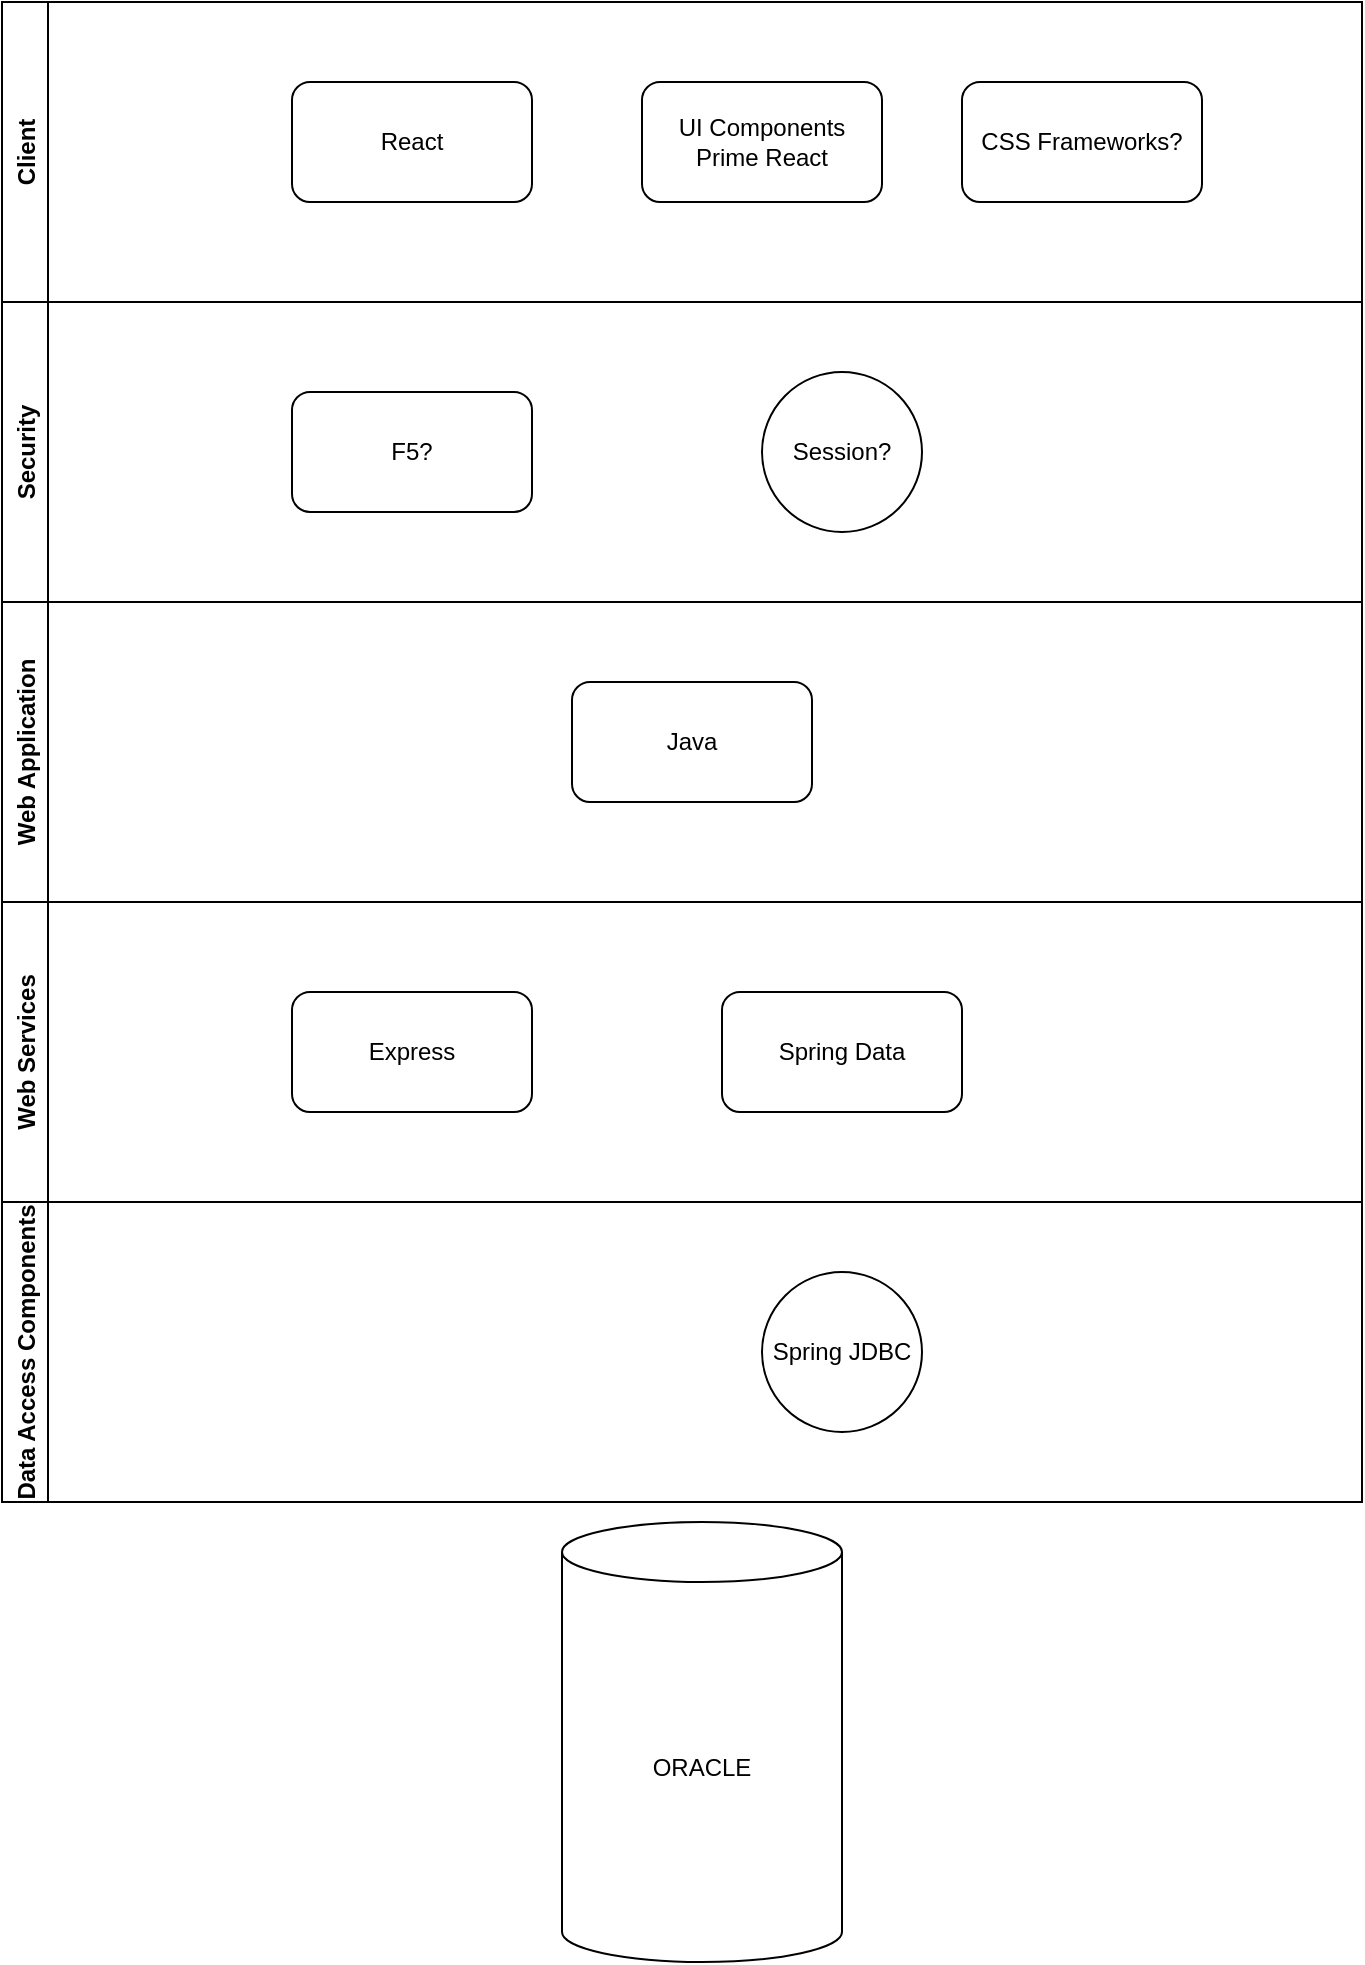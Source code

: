 <mxfile version="20.2.3" type="github" pages="4">
  <diagram id="u7b6ywFuzjr3DslcagBz" name="Current">
    <mxGraphModel dx="1509" dy="2062" grid="1" gridSize="10" guides="1" tooltips="1" connect="1" arrows="1" fold="1" page="1" pageScale="1" pageWidth="850" pageHeight="1100" math="0" shadow="0">
      <root>
        <mxCell id="0" />
        <mxCell id="1" parent="0" />
        <mxCell id="lkFFUMPkr5az7yJh0F87-1" value="ORACLE" style="shape=cylinder3;whiteSpace=wrap;html=1;boundedLbl=1;backgroundOutline=1;size=15;" parent="1" vertex="1">
          <mxGeometry x="360" y="680" width="140" height="220" as="geometry" />
        </mxCell>
        <mxCell id="lkFFUMPkr5az7yJh0F87-2" value="Data Access Components" style="swimlane;horizontal=0;" parent="1" vertex="1">
          <mxGeometry x="80" y="520" width="680" height="150" as="geometry" />
        </mxCell>
        <mxCell id="BzqzEyKAfp6FgEG3ZBiI-2" value="Spring JDBC" style="ellipse;whiteSpace=wrap;html=1;aspect=fixed;" vertex="1" parent="lkFFUMPkr5az7yJh0F87-2">
          <mxGeometry x="380" y="35" width="80" height="80" as="geometry" />
        </mxCell>
        <mxCell id="lkFFUMPkr5az7yJh0F87-4" value="Web Application" style="swimlane;horizontal=0;" parent="1" vertex="1">
          <mxGeometry x="80" y="220" width="680" height="150" as="geometry" />
        </mxCell>
        <mxCell id="BzqzEyKAfp6FgEG3ZBiI-3" value="Java" style="rounded=1;whiteSpace=wrap;html=1;" vertex="1" parent="lkFFUMPkr5az7yJh0F87-4">
          <mxGeometry x="285" y="40" width="120" height="60" as="geometry" />
        </mxCell>
        <mxCell id="lkFFUMPkr5az7yJh0F87-5" value="Client" style="swimlane;horizontal=0;startSize=23;" parent="1" vertex="1">
          <mxGeometry x="80" y="-80" width="680" height="150" as="geometry" />
        </mxCell>
        <mxCell id="BzqzEyKAfp6FgEG3ZBiI-4" value="React" style="rounded=1;whiteSpace=wrap;html=1;" vertex="1" parent="lkFFUMPkr5az7yJh0F87-5">
          <mxGeometry x="145" y="40" width="120" height="60" as="geometry" />
        </mxCell>
        <mxCell id="LKe9A2AT-Z6yylWAt6LW-4" value="CSS Frameworks?" style="rounded=1;whiteSpace=wrap;html=1;" vertex="1" parent="lkFFUMPkr5az7yJh0F87-5">
          <mxGeometry x="480" y="40" width="120" height="60" as="geometry" />
        </mxCell>
        <mxCell id="LKe9A2AT-Z6yylWAt6LW-5" value="UI Components&lt;br&gt;Prime React" style="rounded=1;whiteSpace=wrap;html=1;" vertex="1" parent="lkFFUMPkr5az7yJh0F87-5">
          <mxGeometry x="320" y="40" width="120" height="60" as="geometry" />
        </mxCell>
        <mxCell id="BzqzEyKAfp6FgEG3ZBiI-5" value="Security" style="swimlane;horizontal=0;" vertex="1" parent="1">
          <mxGeometry x="80" y="70" width="680" height="150" as="geometry" />
        </mxCell>
        <mxCell id="BzqzEyKAfp6FgEG3ZBiI-6" value="F5?" style="rounded=1;whiteSpace=wrap;html=1;" vertex="1" parent="BzqzEyKAfp6FgEG3ZBiI-5">
          <mxGeometry x="145" y="45" width="120" height="60" as="geometry" />
        </mxCell>
        <mxCell id="LKe9A2AT-Z6yylWAt6LW-6" value="Session?" style="ellipse;whiteSpace=wrap;html=1;aspect=fixed;" vertex="1" parent="BzqzEyKAfp6FgEG3ZBiI-5">
          <mxGeometry x="380" y="35" width="80" height="80" as="geometry" />
        </mxCell>
        <mxCell id="LKe9A2AT-Z6yylWAt6LW-2" value="Web Services" style="swimlane;horizontal=0;" vertex="1" parent="1">
          <mxGeometry x="80" y="370" width="680" height="150" as="geometry" />
        </mxCell>
        <mxCell id="LKe9A2AT-Z6yylWAt6LW-3" value="Express" style="rounded=1;whiteSpace=wrap;html=1;" vertex="1" parent="LKe9A2AT-Z6yylWAt6LW-2">
          <mxGeometry x="145" y="45" width="120" height="60" as="geometry" />
        </mxCell>
        <mxCell id="BzqzEyKAfp6FgEG3ZBiI-1" value="Spring Data" style="rounded=1;whiteSpace=wrap;html=1;" vertex="1" parent="LKe9A2AT-Z6yylWAt6LW-2">
          <mxGeometry x="360" y="45" width="120" height="60" as="geometry" />
        </mxCell>
      </root>
    </mxGraphModel>
  </diagram>
  <diagram name="Options" id="3FGOXMlfZSnNxssVKY_8">
    <mxGraphModel dx="1509" dy="2062" grid="1" gridSize="10" guides="1" tooltips="1" connect="1" arrows="1" fold="1" page="1" pageScale="1" pageWidth="850" pageHeight="1100" math="0" shadow="0">
      <root>
        <mxCell id="NphpDY3BlggT3oKHyIvs-0" />
        <mxCell id="NphpDY3BlggT3oKHyIvs-1" parent="NphpDY3BlggT3oKHyIvs-0" />
        <mxCell id="NphpDY3BlggT3oKHyIvs-2" value="ORACLE" style="shape=cylinder3;whiteSpace=wrap;html=1;boundedLbl=1;backgroundOutline=1;size=15;" vertex="1" parent="NphpDY3BlggT3oKHyIvs-1">
          <mxGeometry x="360" y="680" width="140" height="220" as="geometry" />
        </mxCell>
        <mxCell id="NphpDY3BlggT3oKHyIvs-3" value="Data Access Components" style="swimlane;horizontal=0;" vertex="1" parent="NphpDY3BlggT3oKHyIvs-1">
          <mxGeometry x="80" y="520" width="680" height="150" as="geometry" />
        </mxCell>
        <mxCell id="NphpDY3BlggT3oKHyIvs-4" value="Spring JDBC" style="ellipse;whiteSpace=wrap;html=1;aspect=fixed;" vertex="1" parent="NphpDY3BlggT3oKHyIvs-3">
          <mxGeometry x="380" y="35" width="80" height="80" as="geometry" />
        </mxCell>
        <mxCell id="NphpDY3BlggT3oKHyIvs-5" value="Web Application" style="swimlane;horizontal=0;" vertex="1" parent="NphpDY3BlggT3oKHyIvs-1">
          <mxGeometry x="80" y="220" width="680" height="150" as="geometry" />
        </mxCell>
        <mxCell id="NphpDY3BlggT3oKHyIvs-6" value="Java" style="rounded=1;whiteSpace=wrap;html=1;" vertex="1" parent="NphpDY3BlggT3oKHyIvs-5">
          <mxGeometry x="60" y="45" width="120" height="60" as="geometry" />
        </mxCell>
        <mxCell id="kJiHEbfFUr-DDRCfM4Dw-2" value="Node.js" style="rounded=1;whiteSpace=wrap;html=1;" vertex="1" parent="NphpDY3BlggT3oKHyIvs-5">
          <mxGeometry x="225" y="45" width="120" height="60" as="geometry" />
        </mxCell>
        <mxCell id="h-s-AU68PEWCTkuk_iob-1" value="SailsJS" style="rounded=1;whiteSpace=wrap;html=1;" vertex="1" parent="NphpDY3BlggT3oKHyIvs-5">
          <mxGeometry x="380" y="45" width="120" height="60" as="geometry" />
        </mxCell>
        <mxCell id="NphpDY3BlggT3oKHyIvs-7" value="Client" style="swimlane;horizontal=0;startSize=23;" vertex="1" parent="NphpDY3BlggT3oKHyIvs-1">
          <mxGeometry x="80" y="-290" width="680" height="360" as="geometry" />
        </mxCell>
        <mxCell id="NphpDY3BlggT3oKHyIvs-8" value="React" style="rounded=1;whiteSpace=wrap;html=1;" vertex="1" parent="NphpDY3BlggT3oKHyIvs-7">
          <mxGeometry x="60" y="40" width="120" height="60" as="geometry" />
        </mxCell>
        <mxCell id="NphpDY3BlggT3oKHyIvs-9" value="Bootstrap" style="rounded=1;whiteSpace=wrap;html=1;" vertex="1" parent="NphpDY3BlggT3oKHyIvs-7">
          <mxGeometry x="480" y="40" width="120" height="60" as="geometry" />
        </mxCell>
        <mxCell id="NphpDY3BlggT3oKHyIvs-10" value="Prime React" style="rounded=1;whiteSpace=wrap;html=1;" vertex="1" parent="NphpDY3BlggT3oKHyIvs-7">
          <mxGeometry x="260" y="40" width="120" height="60" as="geometry" />
        </mxCell>
        <mxCell id="kJiHEbfFUr-DDRCfM4Dw-0" value="Angular" style="rounded=1;whiteSpace=wrap;html=1;" vertex="1" parent="NphpDY3BlggT3oKHyIvs-7">
          <mxGeometry x="60" y="120" width="120" height="60" as="geometry" />
        </mxCell>
        <mxCell id="kJiHEbfFUr-DDRCfM4Dw-1" value="Vue" style="rounded=1;whiteSpace=wrap;html=1;" vertex="1" parent="NphpDY3BlggT3oKHyIvs-7">
          <mxGeometry x="60" y="200" width="120" height="60" as="geometry" />
        </mxCell>
        <mxCell id="kJiHEbfFUr-DDRCfM4Dw-3" value="Semantic UI" style="rounded=1;whiteSpace=wrap;html=1;" vertex="1" parent="NphpDY3BlggT3oKHyIvs-7">
          <mxGeometry x="260" y="120" width="120" height="60" as="geometry" />
        </mxCell>
        <mxCell id="kJiHEbfFUr-DDRCfM4Dw-4" value="Foundation" style="rounded=1;whiteSpace=wrap;html=1;" vertex="1" parent="NphpDY3BlggT3oKHyIvs-7">
          <mxGeometry x="480" y="120" width="120" height="60" as="geometry" />
        </mxCell>
        <mxCell id="kJiHEbfFUr-DDRCfM4Dw-5" value="PureCSS" style="rounded=1;whiteSpace=wrap;html=1;" vertex="1" parent="NphpDY3BlggT3oKHyIvs-7">
          <mxGeometry x="480" y="200" width="120" height="60" as="geometry" />
        </mxCell>
        <mxCell id="kJiHEbfFUr-DDRCfM4Dw-6" value="Tailwind CSS" style="rounded=1;whiteSpace=wrap;html=1;" vertex="1" parent="NphpDY3BlggT3oKHyIvs-7">
          <mxGeometry x="480" y="280" width="120" height="60" as="geometry" />
        </mxCell>
        <mxCell id="NphpDY3BlggT3oKHyIvs-11" value="Security" style="swimlane;horizontal=0;" vertex="1" parent="NphpDY3BlggT3oKHyIvs-1">
          <mxGeometry x="80" y="70" width="680" height="150" as="geometry" />
        </mxCell>
        <mxCell id="NphpDY3BlggT3oKHyIvs-12" value="F5?" style="rounded=1;whiteSpace=wrap;html=1;" vertex="1" parent="NphpDY3BlggT3oKHyIvs-11">
          <mxGeometry x="145" y="45" width="120" height="60" as="geometry" />
        </mxCell>
        <mxCell id="NphpDY3BlggT3oKHyIvs-13" value="Session?" style="ellipse;whiteSpace=wrap;html=1;aspect=fixed;" vertex="1" parent="NphpDY3BlggT3oKHyIvs-11">
          <mxGeometry x="380" y="35" width="80" height="80" as="geometry" />
        </mxCell>
        <mxCell id="NphpDY3BlggT3oKHyIvs-14" value="Web Services" style="swimlane;horizontal=0;" vertex="1" parent="NphpDY3BlggT3oKHyIvs-1">
          <mxGeometry x="80" y="370" width="680" height="150" as="geometry" />
        </mxCell>
        <mxCell id="NphpDY3BlggT3oKHyIvs-15" value="Express" style="rounded=1;whiteSpace=wrap;html=1;" vertex="1" parent="NphpDY3BlggT3oKHyIvs-14">
          <mxGeometry x="220" y="45" width="120" height="60" as="geometry" />
        </mxCell>
        <mxCell id="NphpDY3BlggT3oKHyIvs-16" value="Spring Data" style="rounded=1;whiteSpace=wrap;html=1;" vertex="1" parent="NphpDY3BlggT3oKHyIvs-14">
          <mxGeometry x="360" y="45" width="120" height="60" as="geometry" />
        </mxCell>
        <mxCell id="h-s-AU68PEWCTkuk_iob-0" value="GraphQL" style="rounded=1;whiteSpace=wrap;html=1;" vertex="1" parent="NphpDY3BlggT3oKHyIvs-14">
          <mxGeometry x="520" y="45" width="120" height="60" as="geometry" />
        </mxCell>
        <mxCell id="h-s-AU68PEWCTkuk_iob-2" value="Loopback" style="rounded=1;whiteSpace=wrap;html=1;" vertex="1" parent="NphpDY3BlggT3oKHyIvs-14">
          <mxGeometry x="60" y="45" width="120" height="60" as="geometry" />
        </mxCell>
      </root>
    </mxGraphModel>
  </diagram>
  <diagram name="Proposed" id="My0EKinJ6WBKyHEH_QwH">
    <mxGraphModel dx="1509" dy="2062" grid="1" gridSize="10" guides="1" tooltips="1" connect="1" arrows="1" fold="1" page="1" pageScale="1" pageWidth="850" pageHeight="1100" math="0" shadow="0">
      <root>
        <mxCell id="To4X6JEXynDHOIAiMT02-0" />
        <mxCell id="To4X6JEXynDHOIAiMT02-1" parent="To4X6JEXynDHOIAiMT02-0" />
        <mxCell id="To4X6JEXynDHOIAiMT02-2" value="ORACLE" style="shape=cylinder3;whiteSpace=wrap;html=1;boundedLbl=1;backgroundOutline=1;size=15;" vertex="1" parent="To4X6JEXynDHOIAiMT02-1">
          <mxGeometry x="360" y="680" width="140" height="220" as="geometry" />
        </mxCell>
        <mxCell id="To4X6JEXynDHOIAiMT02-3" value="Data Access Components" style="swimlane;horizontal=0;" vertex="1" parent="To4X6JEXynDHOIAiMT02-1">
          <mxGeometry x="80" y="520" width="680" height="150" as="geometry" />
        </mxCell>
        <mxCell id="To4X6JEXynDHOIAiMT02-4" value="Spring JDBC" style="ellipse;whiteSpace=wrap;html=1;aspect=fixed;" vertex="1" parent="To4X6JEXynDHOIAiMT02-3">
          <mxGeometry x="380" y="35" width="80" height="80" as="geometry" />
        </mxCell>
        <mxCell id="To4X6JEXynDHOIAiMT02-5" value="Web Application" style="swimlane;horizontal=0;" vertex="1" parent="To4X6JEXynDHOIAiMT02-1">
          <mxGeometry x="80" y="220" width="680" height="150" as="geometry" />
        </mxCell>
        <mxCell id="To4X6JEXynDHOIAiMT02-6" value="Java" style="rounded=1;whiteSpace=wrap;html=1;" vertex="1" parent="To4X6JEXynDHOIAiMT02-5">
          <mxGeometry x="285" y="40" width="120" height="60" as="geometry" />
        </mxCell>
        <mxCell id="To4X6JEXynDHOIAiMT02-7" value="Client" style="swimlane;horizontal=0;startSize=23;" vertex="1" parent="To4X6JEXynDHOIAiMT02-1">
          <mxGeometry x="80" y="-80" width="680" height="150" as="geometry" />
        </mxCell>
        <mxCell id="To4X6JEXynDHOIAiMT02-8" value="React" style="rounded=1;whiteSpace=wrap;html=1;" vertex="1" parent="To4X6JEXynDHOIAiMT02-7">
          <mxGeometry x="145" y="40" width="120" height="60" as="geometry" />
        </mxCell>
        <mxCell id="To4X6JEXynDHOIAiMT02-9" value="CSS Frameworks?" style="rounded=1;whiteSpace=wrap;html=1;" vertex="1" parent="To4X6JEXynDHOIAiMT02-7">
          <mxGeometry x="480" y="40" width="120" height="60" as="geometry" />
        </mxCell>
        <mxCell id="To4X6JEXynDHOIAiMT02-10" value="UI Components&lt;br&gt;Prime React" style="rounded=1;whiteSpace=wrap;html=1;" vertex="1" parent="To4X6JEXynDHOIAiMT02-7">
          <mxGeometry x="320" y="40" width="120" height="60" as="geometry" />
        </mxCell>
        <mxCell id="To4X6JEXynDHOIAiMT02-11" value="Security" style="swimlane;horizontal=0;" vertex="1" parent="To4X6JEXynDHOIAiMT02-1">
          <mxGeometry x="80" y="70" width="680" height="150" as="geometry" />
        </mxCell>
        <mxCell id="To4X6JEXynDHOIAiMT02-12" value="F5?" style="rounded=1;whiteSpace=wrap;html=1;" vertex="1" parent="To4X6JEXynDHOIAiMT02-11">
          <mxGeometry x="145" y="45" width="120" height="60" as="geometry" />
        </mxCell>
        <mxCell id="To4X6JEXynDHOIAiMT02-13" value="Session?" style="ellipse;whiteSpace=wrap;html=1;aspect=fixed;" vertex="1" parent="To4X6JEXynDHOIAiMT02-11">
          <mxGeometry x="380" y="35" width="80" height="80" as="geometry" />
        </mxCell>
        <mxCell id="To4X6JEXynDHOIAiMT02-14" value="Web Services" style="swimlane;horizontal=0;" vertex="1" parent="To4X6JEXynDHOIAiMT02-1">
          <mxGeometry x="80" y="370" width="680" height="150" as="geometry" />
        </mxCell>
        <mxCell id="To4X6JEXynDHOIAiMT02-15" value="?" style="rounded=1;whiteSpace=wrap;html=1;" vertex="1" parent="To4X6JEXynDHOIAiMT02-14">
          <mxGeometry x="145" y="45" width="120" height="60" as="geometry" />
        </mxCell>
        <mxCell id="To4X6JEXynDHOIAiMT02-16" value="Spring Data" style="rounded=1;whiteSpace=wrap;html=1;" vertex="1" parent="To4X6JEXynDHOIAiMT02-14">
          <mxGeometry x="360" y="45" width="120" height="60" as="geometry" />
        </mxCell>
      </root>
    </mxGraphModel>
  </diagram>
  <diagram id="jfdiHvX0g28nQDg2KFg4" name="Industry Samples">
    <mxGraphModel dx="755" dy="481" grid="1" gridSize="10" guides="1" tooltips="1" connect="1" arrows="1" fold="1" page="1" pageScale="1" pageWidth="850" pageHeight="1100" math="0" shadow="0">
      <root>
        <mxCell id="0" />
        <mxCell id="1" parent="0" />
        <mxCell id="uxQ34kbCT0QyTVE4A2ME-1" value="" style="shape=image;verticalLabelPosition=bottom;labelBackgroundColor=default;verticalAlign=top;aspect=fixed;imageAspect=0;image=https://s.yimg.com/ge/default/691231/Yahoo_Mail_Tech_Stack.png;" vertex="1" parent="1">
          <mxGeometry x="165" y="190" width="520" height="286" as="geometry" />
        </mxCell>
        <mxCell id="uxQ34kbCT0QyTVE4A2ME-2" value="" style="shape=image;verticalLabelPosition=bottom;labelBackgroundColor=default;verticalAlign=top;aspect=fixed;imageAspect=0;image=https://i.pinimg.com/originals/9d/ab/a3/9daba35979e22c26b5b40fb2e61b00cc.png;" vertex="1" parent="1">
          <mxGeometry x="160" y="520" width="520" height="352" as="geometry" />
        </mxCell>
        <mxCell id="uxQ34kbCT0QyTVE4A2ME-3" value="" style="shape=image;verticalLabelPosition=bottom;labelBackgroundColor=default;verticalAlign=top;aspect=fixed;imageAspect=0;image=https://www.researchgate.net/profile/Sherif-Abdelmohsen/publication/336641242/figure/fig1/AS:815536913002497@1571450560192/Technology-stack-diagram-of-the-proposed-S2S-school-management-system.png;" vertex="1" parent="1">
          <mxGeometry x="170" y="950" width="520" height="322" as="geometry" />
        </mxCell>
        <mxCell id="uxQ34kbCT0QyTVE4A2ME-4" value="" style="shape=image;verticalLabelPosition=bottom;labelBackgroundColor=default;verticalAlign=top;aspect=fixed;imageAspect=0;image=https://www.researchgate.net/profile/Molham-Aref/publication/262236548/figure/fig1/AS:296930971275270@1447805268714/Enterprise-software-components-and-technology-stack-example.png;" vertex="1" parent="1">
          <mxGeometry x="30" y="1410" width="272.84" height="190" as="geometry" />
        </mxCell>
        <mxCell id="uxQ34kbCT0QyTVE4A2ME-5" value="" style="shape=image;verticalLabelPosition=bottom;labelBackgroundColor=default;verticalAlign=top;aspect=fixed;imageAspect=0;image=https://images.clickittech.com/wp-content/uploads/2021/01/AWS-SAAS-Architecture-15-1024x984.jpg;" vertex="1" parent="1">
          <mxGeometry x="320" y="1360" width="520" height="500" as="geometry" />
        </mxCell>
        <mxCell id="uxQ34kbCT0QyTVE4A2ME-6" value="" style="shape=image;verticalLabelPosition=bottom;labelBackgroundColor=default;verticalAlign=top;aspect=fixed;imageAspect=0;image=http://admin.springsapps.com/uploads/da3f79af8edc429f98f9f072348b016d.png;" vertex="1" parent="1">
          <mxGeometry x="40" y="1860" width="520" height="226" as="geometry" />
        </mxCell>
        <mxCell id="uxQ34kbCT0QyTVE4A2ME-7" value="" style="shape=image;verticalLabelPosition=bottom;labelBackgroundColor=default;verticalAlign=top;aspect=fixed;imageAspect=0;image=https://images.clickittech.com/wp-content/uploads/2020/12/blog-imagenes-SaaS-12-1024x608.jpg;" vertex="1" parent="1">
          <mxGeometry x="320" y="2086" width="520" height="309" as="geometry" />
        </mxCell>
        <mxCell id="uxQ34kbCT0QyTVE4A2ME-8" value="" style="shape=image;verticalLabelPosition=bottom;labelBackgroundColor=default;verticalAlign=top;aspect=fixed;imageAspect=0;image=https://s3-us-west-2.amazonaws.com/myed-prod/books/1582/docbook/resources/images/DM%20technology%20stack.png;" vertex="1" parent="1">
          <mxGeometry x="165" y="2440" width="500" height="520" as="geometry" />
        </mxCell>
        <mxCell id="uxQ34kbCT0QyTVE4A2ME-9" value="" style="shape=image;verticalLabelPosition=bottom;labelBackgroundColor=default;verticalAlign=top;aspect=fixed;imageAspect=0;image=https://engineering.linkedin.com/content/dam/engineering/site-assets/images/blog/posts/2021/12/evolvingtechstack1.png;" vertex="1" parent="1">
          <mxGeometry x="155" y="3010" width="520" height="324" as="geometry" />
        </mxCell>
        <mxCell id="8r-DfPxuma1aYIlCWffL-1" value="" style="shape=image;verticalLabelPosition=bottom;labelBackgroundColor=default;verticalAlign=top;aspect=fixed;imageAspect=0;image=https://cdn-clekk.nitrocdn.com/tkvYXMZryjYrSVhxKeFTeXElceKUYHeV/assets/static/optimized/rev-5ea28ac/wp-content/uploads/2021/04/Web_Application_Architecture_Diagram__diagram_.png;" vertex="1" parent="1">
          <mxGeometry x="155" y="3370" width="520" height="289" as="geometry" />
        </mxCell>
      </root>
    </mxGraphModel>
  </diagram>
</mxfile>
